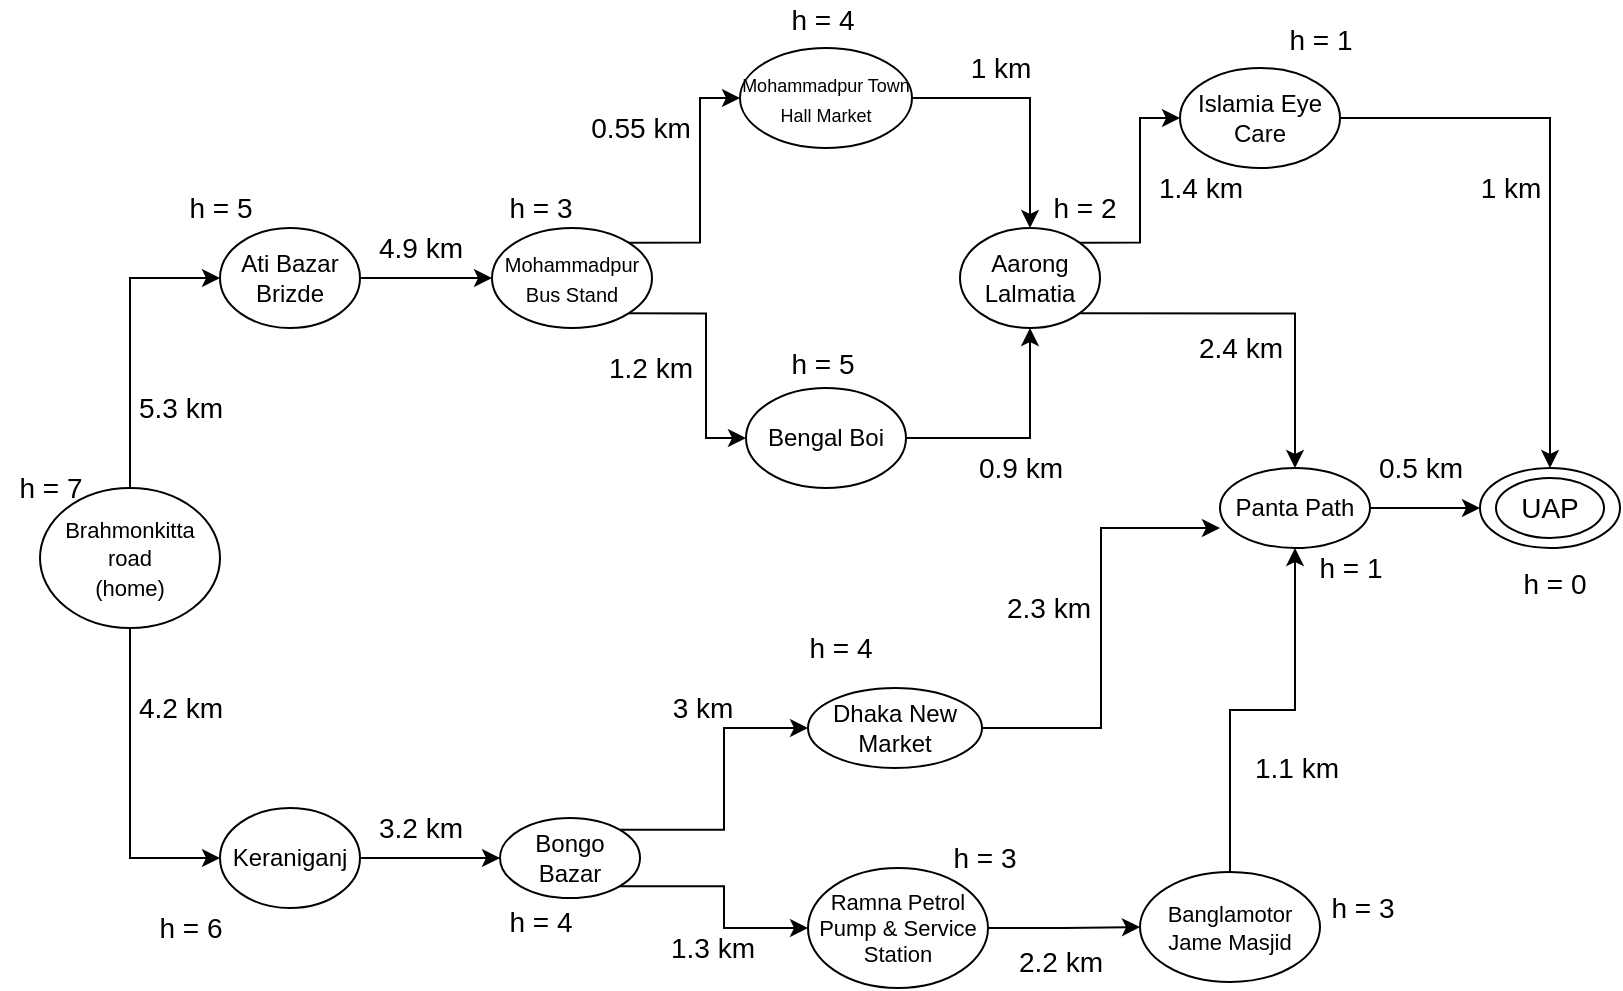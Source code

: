 <mxfile version="17.1.5" type="device"><diagram id="eeFLk7epeQuduRVr_av8" name="Page-1"><mxGraphModel dx="868" dy="1651" grid="1" gridSize="10" guides="1" tooltips="1" connect="1" arrows="1" fold="1" page="1" pageScale="1" pageWidth="827" pageHeight="1169" math="0" shadow="0"><root><mxCell id="0"/><mxCell id="1" parent="0"/><mxCell id="MybEzWJOiYkgeH1dzDHz-29" style="edgeStyle=orthogonalEdgeStyle;rounded=0;orthogonalLoop=1;jettySize=auto;html=1;exitX=0.5;exitY=0;exitDx=0;exitDy=0;entryX=0;entryY=0.5;entryDx=0;entryDy=0;fontSize=12;" parent="1" source="MybEzWJOiYkgeH1dzDHz-1" target="MybEzWJOiYkgeH1dzDHz-6" edge="1"><mxGeometry relative="1" as="geometry"/></mxCell><mxCell id="MybEzWJOiYkgeH1dzDHz-30" style="edgeStyle=orthogonalEdgeStyle;rounded=0;orthogonalLoop=1;jettySize=auto;html=1;exitX=0.5;exitY=1;exitDx=0;exitDy=0;entryX=0;entryY=0.5;entryDx=0;entryDy=0;fontSize=12;" parent="1" source="MybEzWJOiYkgeH1dzDHz-1" target="MybEzWJOiYkgeH1dzDHz-3" edge="1"><mxGeometry relative="1" as="geometry"/></mxCell><mxCell id="MybEzWJOiYkgeH1dzDHz-1" value="&lt;font style=&quot;font-size: 11px&quot;&gt;Brahmonkitta road&lt;br&gt;(home)&lt;/font&gt;" style="ellipse;whiteSpace=wrap;html=1;" parent="1" vertex="1"><mxGeometry x="30" y="200" width="90" height="70" as="geometry"/></mxCell><mxCell id="MybEzWJOiYkgeH1dzDHz-31" style="edgeStyle=orthogonalEdgeStyle;rounded=0;orthogonalLoop=1;jettySize=auto;html=1;exitX=1;exitY=0.5;exitDx=0;exitDy=0;entryX=0;entryY=0.5;entryDx=0;entryDy=0;fontSize=12;" parent="1" source="MybEzWJOiYkgeH1dzDHz-3" target="MybEzWJOiYkgeH1dzDHz-4" edge="1"><mxGeometry relative="1" as="geometry"/></mxCell><mxCell id="MybEzWJOiYkgeH1dzDHz-3" value="Keraniganj" style="ellipse;whiteSpace=wrap;html=1;" parent="1" vertex="1"><mxGeometry x="120" y="360" width="70" height="50" as="geometry"/></mxCell><mxCell id="MybEzWJOiYkgeH1dzDHz-32" style="edgeStyle=orthogonalEdgeStyle;rounded=0;orthogonalLoop=1;jettySize=auto;html=1;exitX=1;exitY=0;exitDx=0;exitDy=0;entryX=0;entryY=0.5;entryDx=0;entryDy=0;fontSize=12;" parent="1" source="MybEzWJOiYkgeH1dzDHz-4" target="MybEzWJOiYkgeH1dzDHz-5" edge="1"><mxGeometry relative="1" as="geometry"/></mxCell><mxCell id="MybEzWJOiYkgeH1dzDHz-33" style="edgeStyle=orthogonalEdgeStyle;rounded=0;orthogonalLoop=1;jettySize=auto;html=1;exitX=1;exitY=1;exitDx=0;exitDy=0;entryX=0;entryY=0.5;entryDx=0;entryDy=0;fontSize=12;" parent="1" source="MybEzWJOiYkgeH1dzDHz-4" target="MybEzWJOiYkgeH1dzDHz-15" edge="1"><mxGeometry relative="1" as="geometry"/></mxCell><mxCell id="MybEzWJOiYkgeH1dzDHz-4" value="Bongo Bazar" style="ellipse;whiteSpace=wrap;html=1;" parent="1" vertex="1"><mxGeometry x="260" y="365" width="70" height="40" as="geometry"/></mxCell><mxCell id="MybEzWJOiYkgeH1dzDHz-23" style="edgeStyle=orthogonalEdgeStyle;rounded=0;orthogonalLoop=1;jettySize=auto;html=1;exitX=1;exitY=0.5;exitDx=0;exitDy=0;entryX=0;entryY=0.75;entryDx=0;entryDy=0;entryPerimeter=0;fontSize=12;" parent="1" source="MybEzWJOiYkgeH1dzDHz-5" target="MybEzWJOiYkgeH1dzDHz-17" edge="1"><mxGeometry relative="1" as="geometry"/></mxCell><mxCell id="MybEzWJOiYkgeH1dzDHz-5" value="Dhaka New Market" style="ellipse;whiteSpace=wrap;html=1;" parent="1" vertex="1"><mxGeometry x="414" y="300" width="87" height="40" as="geometry"/></mxCell><mxCell id="MybEzWJOiYkgeH1dzDHz-28" style="edgeStyle=orthogonalEdgeStyle;rounded=0;orthogonalLoop=1;jettySize=auto;html=1;entryX=0;entryY=0.5;entryDx=0;entryDy=0;fontSize=12;" parent="1" source="MybEzWJOiYkgeH1dzDHz-6" target="MybEzWJOiYkgeH1dzDHz-7" edge="1"><mxGeometry relative="1" as="geometry"/></mxCell><mxCell id="MybEzWJOiYkgeH1dzDHz-6" value="Ati Bazar Brizde" style="ellipse;whiteSpace=wrap;html=1;" parent="1" vertex="1"><mxGeometry x="120" y="70" width="70" height="50" as="geometry"/></mxCell><mxCell id="MybEzWJOiYkgeH1dzDHz-26" style="edgeStyle=orthogonalEdgeStyle;rounded=0;orthogonalLoop=1;jettySize=auto;html=1;exitX=1;exitY=0;exitDx=0;exitDy=0;entryX=0;entryY=0.5;entryDx=0;entryDy=0;fontSize=12;" parent="1" source="MybEzWJOiYkgeH1dzDHz-7" target="MybEzWJOiYkgeH1dzDHz-9" edge="1"><mxGeometry relative="1" as="geometry"><Array as="points"><mxPoint x="360" y="77"/><mxPoint x="360" y="5"/></Array></mxGeometry></mxCell><mxCell id="MybEzWJOiYkgeH1dzDHz-27" style="edgeStyle=orthogonalEdgeStyle;rounded=0;orthogonalLoop=1;jettySize=auto;html=1;exitX=1;exitY=1;exitDx=0;exitDy=0;entryX=0;entryY=0.5;entryDx=0;entryDy=0;fontSize=12;" parent="1" source="MybEzWJOiYkgeH1dzDHz-7" target="MybEzWJOiYkgeH1dzDHz-10" edge="1"><mxGeometry relative="1" as="geometry"><Array as="points"><mxPoint x="363" y="113"/><mxPoint x="363" y="175"/></Array></mxGeometry></mxCell><mxCell id="MybEzWJOiYkgeH1dzDHz-7" value="&lt;font style=&quot;font-size: 10px&quot;&gt;Mohammadpur Bus Stand&lt;/font&gt;" style="ellipse;whiteSpace=wrap;html=1;" parent="1" vertex="1"><mxGeometry x="256" y="70" width="80" height="50" as="geometry"/></mxCell><mxCell id="MybEzWJOiYkgeH1dzDHz-19" style="edgeStyle=orthogonalEdgeStyle;rounded=0;orthogonalLoop=1;jettySize=auto;html=1;exitX=1;exitY=0;exitDx=0;exitDy=0;entryX=0;entryY=0.5;entryDx=0;entryDy=0;fontSize=12;" parent="1" source="MybEzWJOiYkgeH1dzDHz-8" target="MybEzWJOiYkgeH1dzDHz-11" edge="1"><mxGeometry relative="1" as="geometry"/></mxCell><mxCell id="MybEzWJOiYkgeH1dzDHz-20" style="edgeStyle=orthogonalEdgeStyle;rounded=0;orthogonalLoop=1;jettySize=auto;html=1;exitX=1;exitY=1;exitDx=0;exitDy=0;fontSize=12;" parent="1" source="MybEzWJOiYkgeH1dzDHz-8" target="MybEzWJOiYkgeH1dzDHz-17" edge="1"><mxGeometry relative="1" as="geometry"/></mxCell><mxCell id="MybEzWJOiYkgeH1dzDHz-8" value="&lt;font style=&quot;font-size: 12px&quot;&gt;Aarong Lalmatia&lt;/font&gt;" style="ellipse;whiteSpace=wrap;html=1;fontSize=9;" parent="1" vertex="1"><mxGeometry x="490" y="70" width="70" height="50" as="geometry"/></mxCell><mxCell id="MybEzWJOiYkgeH1dzDHz-34" style="edgeStyle=orthogonalEdgeStyle;rounded=0;orthogonalLoop=1;jettySize=auto;html=1;exitX=1;exitY=0.5;exitDx=0;exitDy=0;entryX=0.5;entryY=0;entryDx=0;entryDy=0;fontSize=12;" parent="1" source="MybEzWJOiYkgeH1dzDHz-9" target="MybEzWJOiYkgeH1dzDHz-8" edge="1"><mxGeometry relative="1" as="geometry"/></mxCell><mxCell id="MybEzWJOiYkgeH1dzDHz-9" value="&lt;font style=&quot;font-size: 9px&quot;&gt;Mohammadpur Town Hall Market&lt;/font&gt;" style="ellipse;whiteSpace=wrap;html=1;fontSize=12;" parent="1" vertex="1"><mxGeometry x="380" y="-20" width="86" height="50" as="geometry"/></mxCell><mxCell id="MybEzWJOiYkgeH1dzDHz-35" style="edgeStyle=orthogonalEdgeStyle;rounded=0;orthogonalLoop=1;jettySize=auto;html=1;exitX=1;exitY=0.5;exitDx=0;exitDy=0;entryX=0.5;entryY=1;entryDx=0;entryDy=0;fontSize=12;" parent="1" source="MybEzWJOiYkgeH1dzDHz-10" target="MybEzWJOiYkgeH1dzDHz-8" edge="1"><mxGeometry relative="1" as="geometry"/></mxCell><mxCell id="MybEzWJOiYkgeH1dzDHz-10" value="&lt;font style=&quot;font-size: 12px&quot;&gt;Bengal Boi&lt;/font&gt;" style="ellipse;whiteSpace=wrap;html=1;fontSize=9;" parent="1" vertex="1"><mxGeometry x="383" y="150" width="80" height="50" as="geometry"/></mxCell><mxCell id="MybEzWJOiYkgeH1dzDHz-18" style="edgeStyle=orthogonalEdgeStyle;rounded=0;orthogonalLoop=1;jettySize=auto;html=1;exitX=1;exitY=0.5;exitDx=0;exitDy=0;entryX=0.5;entryY=0;entryDx=0;entryDy=0;fontSize=12;" parent="1" source="MybEzWJOiYkgeH1dzDHz-11" target="MybEzWJOiYkgeH1dzDHz-12" edge="1"><mxGeometry relative="1" as="geometry"/></mxCell><mxCell id="MybEzWJOiYkgeH1dzDHz-11" value="Islamia Eye Care" style="ellipse;whiteSpace=wrap;html=1;fontSize=12;" parent="1" vertex="1"><mxGeometry x="600" y="-10" width="80" height="50" as="geometry"/></mxCell><mxCell id="MybEzWJOiYkgeH1dzDHz-25" style="edgeStyle=orthogonalEdgeStyle;rounded=0;orthogonalLoop=1;jettySize=auto;html=1;exitX=1;exitY=0.5;exitDx=0;exitDy=0;entryX=0;entryY=0.5;entryDx=0;entryDy=0;fontSize=12;" parent="1" source="MybEzWJOiYkgeH1dzDHz-15" target="MybEzWJOiYkgeH1dzDHz-16" edge="1"><mxGeometry relative="1" as="geometry"/></mxCell><mxCell id="MybEzWJOiYkgeH1dzDHz-15" value="&lt;font style=&quot;font-size: 11px&quot;&gt;Ramna Petrol Pump &amp;amp; Service Station&lt;/font&gt;" style="ellipse;whiteSpace=wrap;html=1;fontSize=10;" parent="1" vertex="1"><mxGeometry x="414" y="390" width="90" height="60" as="geometry"/></mxCell><mxCell id="MybEzWJOiYkgeH1dzDHz-24" style="edgeStyle=orthogonalEdgeStyle;rounded=0;orthogonalLoop=1;jettySize=auto;html=1;exitX=0.5;exitY=0;exitDx=0;exitDy=0;entryX=0.5;entryY=1;entryDx=0;entryDy=0;fontSize=12;" parent="1" source="MybEzWJOiYkgeH1dzDHz-16" target="MybEzWJOiYkgeH1dzDHz-17" edge="1"><mxGeometry relative="1" as="geometry"/></mxCell><mxCell id="MybEzWJOiYkgeH1dzDHz-16" value="Banglamotor Jame Masjid" style="ellipse;whiteSpace=wrap;html=1;fontSize=11;" parent="1" vertex="1"><mxGeometry x="580" y="392" width="90" height="55" as="geometry"/></mxCell><mxCell id="MybEzWJOiYkgeH1dzDHz-22" style="edgeStyle=orthogonalEdgeStyle;rounded=0;orthogonalLoop=1;jettySize=auto;html=1;exitX=1;exitY=0.5;exitDx=0;exitDy=0;entryX=0;entryY=0.5;entryDx=0;entryDy=0;fontSize=12;" parent="1" source="MybEzWJOiYkgeH1dzDHz-17" target="MybEzWJOiYkgeH1dzDHz-12" edge="1"><mxGeometry relative="1" as="geometry"/></mxCell><mxCell id="MybEzWJOiYkgeH1dzDHz-17" value="&lt;font style=&quot;font-size: 12px&quot;&gt;Panta Path&lt;/font&gt;" style="ellipse;whiteSpace=wrap;html=1;fontSize=11;" parent="1" vertex="1"><mxGeometry x="620" y="190" width="75" height="40" as="geometry"/></mxCell><mxCell id="MybEzWJOiYkgeH1dzDHz-36" value="&lt;font style=&quot;font-size: 14px&quot;&gt;5.3 km&lt;/font&gt;" style="text;html=1;align=center;verticalAlign=middle;resizable=0;points=[];autosize=1;strokeColor=none;fillColor=none;fontSize=10;" parent="1" vertex="1"><mxGeometry x="70" y="150" width="60" height="20" as="geometry"/></mxCell><mxCell id="MybEzWJOiYkgeH1dzDHz-37" value="4.2 km" style="text;html=1;align=center;verticalAlign=middle;resizable=0;points=[];autosize=1;strokeColor=none;fillColor=none;fontSize=14;" parent="1" vertex="1"><mxGeometry x="70" y="300" width="60" height="20" as="geometry"/></mxCell><mxCell id="MybEzWJOiYkgeH1dzDHz-38" value="4.9 km" style="text;html=1;align=center;verticalAlign=middle;resizable=0;points=[];autosize=1;strokeColor=none;fillColor=none;fontSize=14;" parent="1" vertex="1"><mxGeometry x="190" y="70" width="60" height="20" as="geometry"/></mxCell><mxCell id="MybEzWJOiYkgeH1dzDHz-39" value="0.55 km" style="text;html=1;align=center;verticalAlign=middle;resizable=0;points=[];autosize=1;strokeColor=none;fillColor=none;fontSize=14;" parent="1" vertex="1"><mxGeometry x="295" y="10" width="70" height="20" as="geometry"/></mxCell><mxCell id="MybEzWJOiYkgeH1dzDHz-40" value="1 km" style="text;html=1;align=center;verticalAlign=middle;resizable=0;points=[];autosize=1;strokeColor=none;fillColor=none;fontSize=14;" parent="1" vertex="1"><mxGeometry x="485" y="-20" width="50" height="20" as="geometry"/></mxCell><mxCell id="MybEzWJOiYkgeH1dzDHz-41" value="1.2 km" style="text;html=1;align=center;verticalAlign=middle;resizable=0;points=[];autosize=1;strokeColor=none;fillColor=none;fontSize=14;" parent="1" vertex="1"><mxGeometry x="305" y="130" width="60" height="20" as="geometry"/></mxCell><mxCell id="MybEzWJOiYkgeH1dzDHz-42" value="0.9 km" style="text;html=1;align=center;verticalAlign=middle;resizable=0;points=[];autosize=1;strokeColor=none;fillColor=none;fontSize=14;" parent="1" vertex="1"><mxGeometry x="490" y="180" width="60" height="20" as="geometry"/></mxCell><mxCell id="MybEzWJOiYkgeH1dzDHz-43" value="1.4 km" style="text;html=1;align=center;verticalAlign=middle;resizable=0;points=[];autosize=1;strokeColor=none;fillColor=none;fontSize=14;" parent="1" vertex="1"><mxGeometry x="580" y="40" width="60" height="20" as="geometry"/></mxCell><mxCell id="MybEzWJOiYkgeH1dzDHz-44" value="1 km" style="text;html=1;align=center;verticalAlign=middle;resizable=0;points=[];autosize=1;strokeColor=none;fillColor=none;fontSize=14;" parent="1" vertex="1"><mxGeometry x="740" y="40" width="50" height="20" as="geometry"/></mxCell><mxCell id="MybEzWJOiYkgeH1dzDHz-45" value="2.4 km" style="text;html=1;align=center;verticalAlign=middle;resizable=0;points=[];autosize=1;strokeColor=none;fillColor=none;fontSize=14;" parent="1" vertex="1"><mxGeometry x="600" y="120" width="60" height="20" as="geometry"/></mxCell><mxCell id="MybEzWJOiYkgeH1dzDHz-46" value="0.5 km" style="text;html=1;align=center;verticalAlign=middle;resizable=0;points=[];autosize=1;strokeColor=none;fillColor=none;fontSize=14;" parent="1" vertex="1"><mxGeometry x="690" y="180" width="60" height="20" as="geometry"/></mxCell><mxCell id="MybEzWJOiYkgeH1dzDHz-47" value="3.2 km" style="text;html=1;align=center;verticalAlign=middle;resizable=0;points=[];autosize=1;strokeColor=none;fillColor=none;fontSize=14;" parent="1" vertex="1"><mxGeometry x="190" y="360" width="60" height="20" as="geometry"/></mxCell><mxCell id="MybEzWJOiYkgeH1dzDHz-48" value="3 km" style="text;html=1;align=center;verticalAlign=middle;resizable=0;points=[];autosize=1;strokeColor=none;fillColor=none;fontSize=14;" parent="1" vertex="1"><mxGeometry x="336" y="300" width="50" height="20" as="geometry"/></mxCell><mxCell id="MybEzWJOiYkgeH1dzDHz-49" value="2.3 km" style="text;html=1;align=center;verticalAlign=middle;resizable=0;points=[];autosize=1;strokeColor=none;fillColor=none;fontSize=14;" parent="1" vertex="1"><mxGeometry x="504" y="250" width="60" height="20" as="geometry"/></mxCell><mxCell id="MybEzWJOiYkgeH1dzDHz-50" value="1.3 km" style="text;html=1;align=center;verticalAlign=middle;resizable=0;points=[];autosize=1;strokeColor=none;fillColor=none;fontSize=14;" parent="1" vertex="1"><mxGeometry x="336" y="420" width="60" height="20" as="geometry"/></mxCell><mxCell id="MybEzWJOiYkgeH1dzDHz-51" value="2.2 km" style="text;html=1;align=center;verticalAlign=middle;resizable=0;points=[];autosize=1;strokeColor=none;fillColor=none;fontSize=14;" parent="1" vertex="1"><mxGeometry x="510" y="427" width="60" height="20" as="geometry"/></mxCell><mxCell id="MybEzWJOiYkgeH1dzDHz-52" value="1.1 km" style="text;html=1;align=center;verticalAlign=middle;resizable=0;points=[];autosize=1;strokeColor=none;fillColor=none;fontSize=14;" parent="1" vertex="1"><mxGeometry x="627.5" y="330" width="60" height="20" as="geometry"/></mxCell><mxCell id="9a9arU833OB05dUpBWcj-1" value="&lt;font style=&quot;font-size: 14px&quot;&gt;h = 7&lt;/font&gt;" style="text;html=1;align=center;verticalAlign=middle;resizable=0;points=[];autosize=1;strokeColor=none;fillColor=none;" parent="1" vertex="1"><mxGeometry x="10" y="190" width="50" height="20" as="geometry"/></mxCell><mxCell id="9a9arU833OB05dUpBWcj-2" value="h = 5" style="text;html=1;align=center;verticalAlign=middle;resizable=0;points=[];autosize=1;strokeColor=none;fillColor=none;fontSize=14;" parent="1" vertex="1"><mxGeometry x="95" y="50" width="50" height="20" as="geometry"/></mxCell><mxCell id="9a9arU833OB05dUpBWcj-3" value="h = 6" style="text;html=1;align=center;verticalAlign=middle;resizable=0;points=[];autosize=1;strokeColor=none;fillColor=none;fontSize=14;" parent="1" vertex="1"><mxGeometry x="80" y="410" width="50" height="20" as="geometry"/></mxCell><mxCell id="9a9arU833OB05dUpBWcj-4" value="h = 3" style="text;html=1;align=center;verticalAlign=middle;resizable=0;points=[];autosize=1;strokeColor=none;fillColor=none;fontSize=14;" parent="1" vertex="1"><mxGeometry x="255" y="50" width="50" height="20" as="geometry"/></mxCell><mxCell id="9a9arU833OB05dUpBWcj-5" value="h = 4" style="text;html=1;align=center;verticalAlign=middle;resizable=0;points=[];autosize=1;strokeColor=none;fillColor=none;fontSize=14;" parent="1" vertex="1"><mxGeometry x="255" y="407" width="50" height="20" as="geometry"/></mxCell><mxCell id="9a9arU833OB05dUpBWcj-6" value="h = 1" style="text;html=1;align=center;verticalAlign=middle;resizable=0;points=[];autosize=1;strokeColor=none;fillColor=none;fontSize=14;" parent="1" vertex="1"><mxGeometry x="660" y="230" width="50" height="20" as="geometry"/></mxCell><mxCell id="9a9arU833OB05dUpBWcj-7" value="h = 1" style="text;html=1;align=center;verticalAlign=middle;resizable=0;points=[];autosize=1;strokeColor=none;fillColor=none;fontSize=14;" parent="1" vertex="1"><mxGeometry x="645" y="-34" width="50" height="20" as="geometry"/></mxCell><mxCell id="9a9arU833OB05dUpBWcj-8" value="h = 4" style="text;html=1;align=center;verticalAlign=middle;resizable=0;points=[];autosize=1;strokeColor=none;fillColor=none;fontSize=14;" parent="1" vertex="1"><mxGeometry x="396" y="-44" width="50" height="20" as="geometry"/></mxCell><mxCell id="9a9arU833OB05dUpBWcj-9" value="h = 5" style="text;html=1;align=center;verticalAlign=middle;resizable=0;points=[];autosize=1;strokeColor=none;fillColor=none;fontSize=14;" parent="1" vertex="1"><mxGeometry x="396" y="128" width="50" height="20" as="geometry"/></mxCell><mxCell id="9a9arU833OB05dUpBWcj-10" value="h = 2" style="text;html=1;align=center;verticalAlign=middle;resizable=0;points=[];autosize=1;strokeColor=none;fillColor=none;fontSize=14;" parent="1" vertex="1"><mxGeometry x="527" y="50" width="50" height="20" as="geometry"/></mxCell><mxCell id="9a9arU833OB05dUpBWcj-11" value="h = 4" style="text;html=1;align=center;verticalAlign=middle;resizable=0;points=[];autosize=1;strokeColor=none;fillColor=none;fontSize=14;" parent="1" vertex="1"><mxGeometry x="405" y="270" width="50" height="20" as="geometry"/></mxCell><mxCell id="9a9arU833OB05dUpBWcj-12" value="h = 3" style="text;html=1;align=center;verticalAlign=middle;resizable=0;points=[];autosize=1;strokeColor=none;fillColor=none;fontSize=14;" parent="1" vertex="1"><mxGeometry x="477" y="375" width="50" height="20" as="geometry"/></mxCell><mxCell id="9a9arU833OB05dUpBWcj-13" value="h = 3" style="text;html=1;align=center;verticalAlign=middle;resizable=0;points=[];autosize=1;strokeColor=none;fillColor=none;fontSize=14;" parent="1" vertex="1"><mxGeometry x="666" y="400" width="50" height="20" as="geometry"/></mxCell><mxCell id="9a9arU833OB05dUpBWcj-14" value="h = 0" style="text;html=1;align=center;verticalAlign=middle;resizable=0;points=[];autosize=1;strokeColor=none;fillColor=none;fontSize=14;" parent="1" vertex="1"><mxGeometry x="762" y="238" width="50" height="20" as="geometry"/></mxCell><mxCell id="9a9arU833OB05dUpBWcj-16" value="" style="group" parent="1" vertex="1" connectable="0"><mxGeometry x="750" y="190" width="70" height="40" as="geometry"/></mxCell><mxCell id="MybEzWJOiYkgeH1dzDHz-12" value="UAP" style="ellipse;whiteSpace=wrap;html=1;fontSize=12;" parent="9a9arU833OB05dUpBWcj-16" vertex="1"><mxGeometry width="70" height="40" as="geometry"/></mxCell><mxCell id="9a9arU833OB05dUpBWcj-15" value="UAP" style="ellipse;whiteSpace=wrap;html=1;fontSize=14;" parent="9a9arU833OB05dUpBWcj-16" vertex="1"><mxGeometry x="8" y="5" width="54" height="30" as="geometry"/></mxCell></root></mxGraphModel></diagram></mxfile>